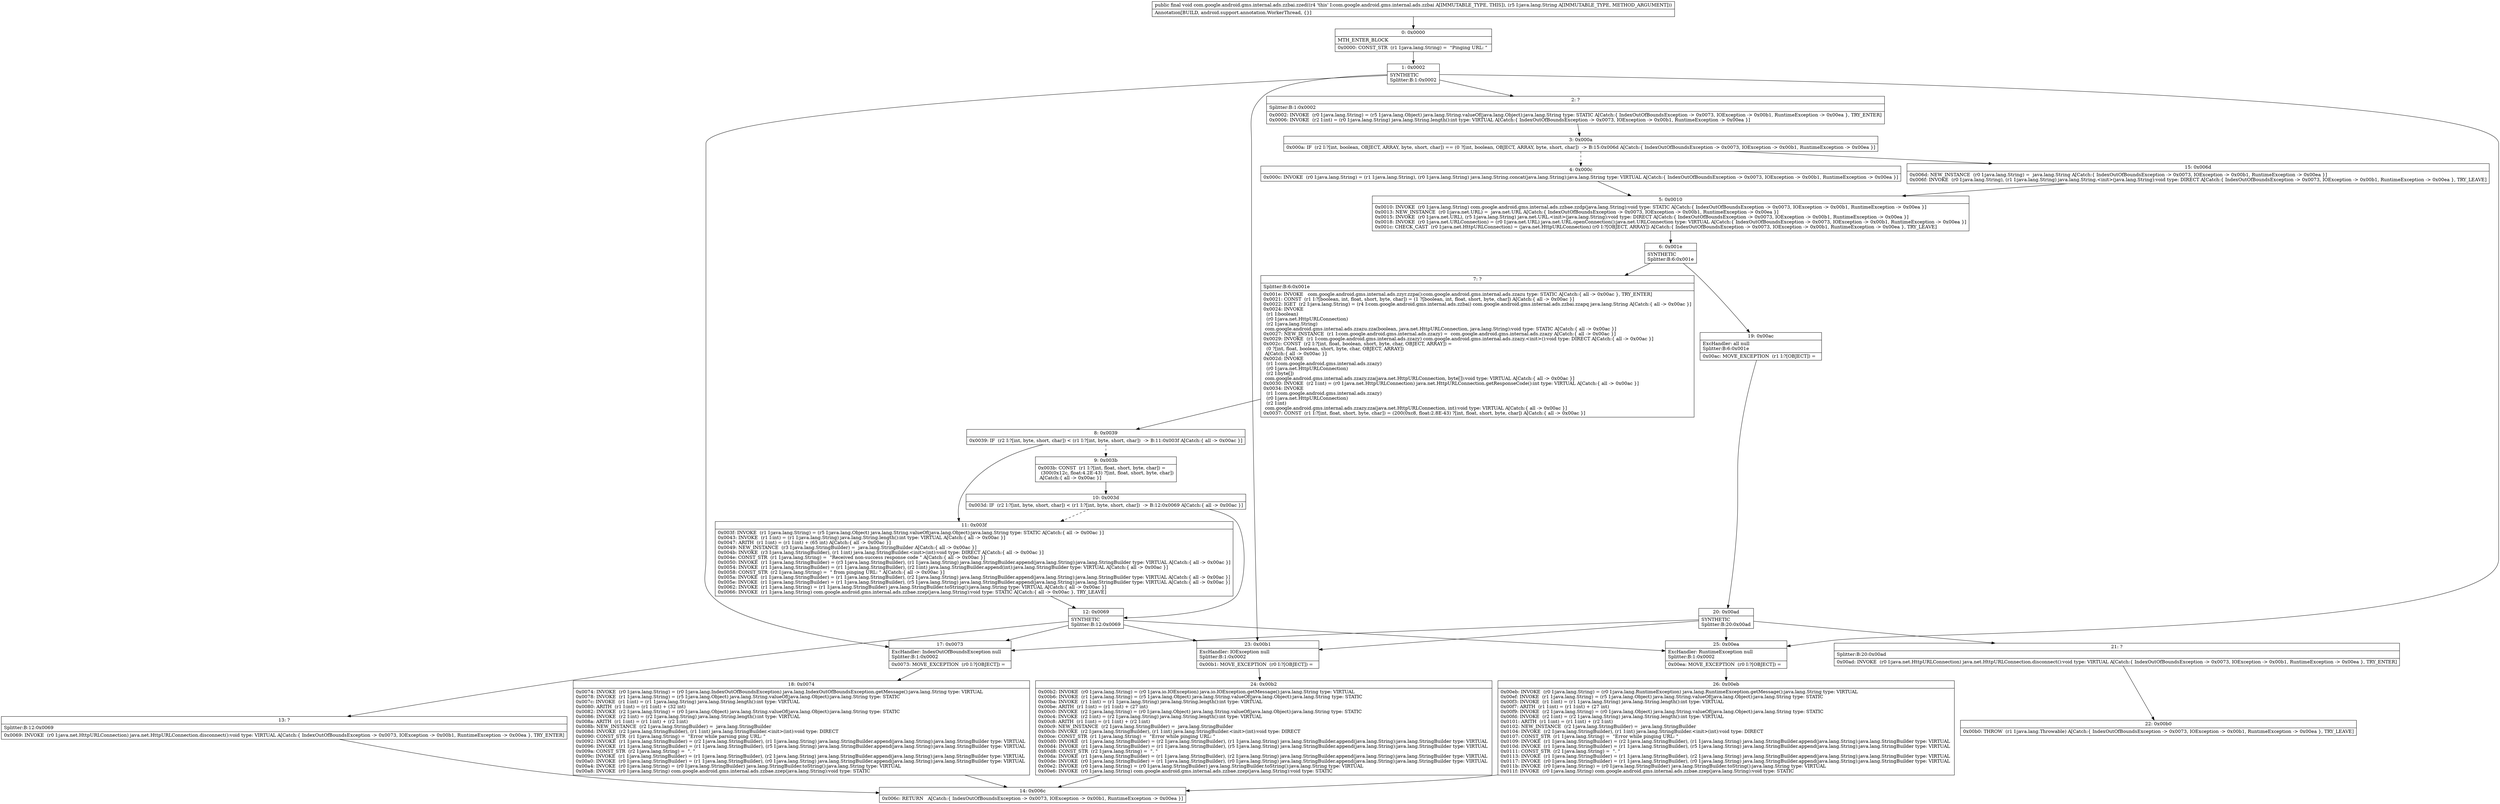digraph "CFG forcom.google.android.gms.internal.ads.zzbai.zzed(Ljava\/lang\/String;)V" {
Node_0 [shape=record,label="{0\:\ 0x0000|MTH_ENTER_BLOCK\l|0x0000: CONST_STR  (r1 I:java.lang.String) =  \"Pinging URL: \" \l}"];
Node_1 [shape=record,label="{1\:\ 0x0002|SYNTHETIC\lSplitter:B:1:0x0002\l}"];
Node_2 [shape=record,label="{2\:\ ?|Splitter:B:1:0x0002\l|0x0002: INVOKE  (r0 I:java.lang.String) = (r5 I:java.lang.Object) java.lang.String.valueOf(java.lang.Object):java.lang.String type: STATIC A[Catch:\{ IndexOutOfBoundsException \-\> 0x0073, IOException \-\> 0x00b1, RuntimeException \-\> 0x00ea \}, TRY_ENTER]\l0x0006: INVOKE  (r2 I:int) = (r0 I:java.lang.String) java.lang.String.length():int type: VIRTUAL A[Catch:\{ IndexOutOfBoundsException \-\> 0x0073, IOException \-\> 0x00b1, RuntimeException \-\> 0x00ea \}]\l}"];
Node_3 [shape=record,label="{3\:\ 0x000a|0x000a: IF  (r2 I:?[int, boolean, OBJECT, ARRAY, byte, short, char]) == (0 ?[int, boolean, OBJECT, ARRAY, byte, short, char])  \-\> B:15:0x006d A[Catch:\{ IndexOutOfBoundsException \-\> 0x0073, IOException \-\> 0x00b1, RuntimeException \-\> 0x00ea \}]\l}"];
Node_4 [shape=record,label="{4\:\ 0x000c|0x000c: INVOKE  (r0 I:java.lang.String) = (r1 I:java.lang.String), (r0 I:java.lang.String) java.lang.String.concat(java.lang.String):java.lang.String type: VIRTUAL A[Catch:\{ IndexOutOfBoundsException \-\> 0x0073, IOException \-\> 0x00b1, RuntimeException \-\> 0x00ea \}]\l}"];
Node_5 [shape=record,label="{5\:\ 0x0010|0x0010: INVOKE  (r0 I:java.lang.String) com.google.android.gms.internal.ads.zzbae.zzdp(java.lang.String):void type: STATIC A[Catch:\{ IndexOutOfBoundsException \-\> 0x0073, IOException \-\> 0x00b1, RuntimeException \-\> 0x00ea \}]\l0x0013: NEW_INSTANCE  (r0 I:java.net.URL) =  java.net.URL A[Catch:\{ IndexOutOfBoundsException \-\> 0x0073, IOException \-\> 0x00b1, RuntimeException \-\> 0x00ea \}]\l0x0015: INVOKE  (r0 I:java.net.URL), (r5 I:java.lang.String) java.net.URL.\<init\>(java.lang.String):void type: DIRECT A[Catch:\{ IndexOutOfBoundsException \-\> 0x0073, IOException \-\> 0x00b1, RuntimeException \-\> 0x00ea \}]\l0x0018: INVOKE  (r0 I:java.net.URLConnection) = (r0 I:java.net.URL) java.net.URL.openConnection():java.net.URLConnection type: VIRTUAL A[Catch:\{ IndexOutOfBoundsException \-\> 0x0073, IOException \-\> 0x00b1, RuntimeException \-\> 0x00ea \}]\l0x001c: CHECK_CAST  (r0 I:java.net.HttpURLConnection) = (java.net.HttpURLConnection) (r0 I:?[OBJECT, ARRAY]) A[Catch:\{ IndexOutOfBoundsException \-\> 0x0073, IOException \-\> 0x00b1, RuntimeException \-\> 0x00ea \}, TRY_LEAVE]\l}"];
Node_6 [shape=record,label="{6\:\ 0x001e|SYNTHETIC\lSplitter:B:6:0x001e\l}"];
Node_7 [shape=record,label="{7\:\ ?|Splitter:B:6:0x001e\l|0x001e: INVOKE   com.google.android.gms.internal.ads.zzyr.zzpa():com.google.android.gms.internal.ads.zzazu type: STATIC A[Catch:\{ all \-\> 0x00ac \}, TRY_ENTER]\l0x0021: CONST  (r1 I:?[boolean, int, float, short, byte, char]) = (1 ?[boolean, int, float, short, byte, char]) A[Catch:\{ all \-\> 0x00ac \}]\l0x0022: IGET  (r2 I:java.lang.String) = (r4 I:com.google.android.gms.internal.ads.zzbai) com.google.android.gms.internal.ads.zzbai.zzapq java.lang.String A[Catch:\{ all \-\> 0x00ac \}]\l0x0024: INVOKE  \l  (r1 I:boolean)\l  (r0 I:java.net.HttpURLConnection)\l  (r2 I:java.lang.String)\l com.google.android.gms.internal.ads.zzazu.zza(boolean, java.net.HttpURLConnection, java.lang.String):void type: STATIC A[Catch:\{ all \-\> 0x00ac \}]\l0x0027: NEW_INSTANCE  (r1 I:com.google.android.gms.internal.ads.zzazy) =  com.google.android.gms.internal.ads.zzazy A[Catch:\{ all \-\> 0x00ac \}]\l0x0029: INVOKE  (r1 I:com.google.android.gms.internal.ads.zzazy) com.google.android.gms.internal.ads.zzazy.\<init\>():void type: DIRECT A[Catch:\{ all \-\> 0x00ac \}]\l0x002c: CONST  (r2 I:?[int, float, boolean, short, byte, char, OBJECT, ARRAY]) = \l  (0 ?[int, float, boolean, short, byte, char, OBJECT, ARRAY])\l A[Catch:\{ all \-\> 0x00ac \}]\l0x002d: INVOKE  \l  (r1 I:com.google.android.gms.internal.ads.zzazy)\l  (r0 I:java.net.HttpURLConnection)\l  (r2 I:byte[])\l com.google.android.gms.internal.ads.zzazy.zza(java.net.HttpURLConnection, byte[]):void type: VIRTUAL A[Catch:\{ all \-\> 0x00ac \}]\l0x0030: INVOKE  (r2 I:int) = (r0 I:java.net.HttpURLConnection) java.net.HttpURLConnection.getResponseCode():int type: VIRTUAL A[Catch:\{ all \-\> 0x00ac \}]\l0x0034: INVOKE  \l  (r1 I:com.google.android.gms.internal.ads.zzazy)\l  (r0 I:java.net.HttpURLConnection)\l  (r2 I:int)\l com.google.android.gms.internal.ads.zzazy.zza(java.net.HttpURLConnection, int):void type: VIRTUAL A[Catch:\{ all \-\> 0x00ac \}]\l0x0037: CONST  (r1 I:?[int, float, short, byte, char]) = (200(0xc8, float:2.8E\-43) ?[int, float, short, byte, char]) A[Catch:\{ all \-\> 0x00ac \}]\l}"];
Node_8 [shape=record,label="{8\:\ 0x0039|0x0039: IF  (r2 I:?[int, byte, short, char]) \< (r1 I:?[int, byte, short, char])  \-\> B:11:0x003f A[Catch:\{ all \-\> 0x00ac \}]\l}"];
Node_9 [shape=record,label="{9\:\ 0x003b|0x003b: CONST  (r1 I:?[int, float, short, byte, char]) = \l  (300(0x12c, float:4.2E\-43) ?[int, float, short, byte, char])\l A[Catch:\{ all \-\> 0x00ac \}]\l}"];
Node_10 [shape=record,label="{10\:\ 0x003d|0x003d: IF  (r2 I:?[int, byte, short, char]) \< (r1 I:?[int, byte, short, char])  \-\> B:12:0x0069 A[Catch:\{ all \-\> 0x00ac \}]\l}"];
Node_11 [shape=record,label="{11\:\ 0x003f|0x003f: INVOKE  (r1 I:java.lang.String) = (r5 I:java.lang.Object) java.lang.String.valueOf(java.lang.Object):java.lang.String type: STATIC A[Catch:\{ all \-\> 0x00ac \}]\l0x0043: INVOKE  (r1 I:int) = (r1 I:java.lang.String) java.lang.String.length():int type: VIRTUAL A[Catch:\{ all \-\> 0x00ac \}]\l0x0047: ARITH  (r1 I:int) = (r1 I:int) + (65 int) A[Catch:\{ all \-\> 0x00ac \}]\l0x0049: NEW_INSTANCE  (r3 I:java.lang.StringBuilder) =  java.lang.StringBuilder A[Catch:\{ all \-\> 0x00ac \}]\l0x004b: INVOKE  (r3 I:java.lang.StringBuilder), (r1 I:int) java.lang.StringBuilder.\<init\>(int):void type: DIRECT A[Catch:\{ all \-\> 0x00ac \}]\l0x004e: CONST_STR  (r1 I:java.lang.String) =  \"Received non\-success response code \" A[Catch:\{ all \-\> 0x00ac \}]\l0x0050: INVOKE  (r1 I:java.lang.StringBuilder) = (r3 I:java.lang.StringBuilder), (r1 I:java.lang.String) java.lang.StringBuilder.append(java.lang.String):java.lang.StringBuilder type: VIRTUAL A[Catch:\{ all \-\> 0x00ac \}]\l0x0054: INVOKE  (r1 I:java.lang.StringBuilder) = (r1 I:java.lang.StringBuilder), (r2 I:int) java.lang.StringBuilder.append(int):java.lang.StringBuilder type: VIRTUAL A[Catch:\{ all \-\> 0x00ac \}]\l0x0058: CONST_STR  (r2 I:java.lang.String) =  \" from pinging URL: \" A[Catch:\{ all \-\> 0x00ac \}]\l0x005a: INVOKE  (r1 I:java.lang.StringBuilder) = (r1 I:java.lang.StringBuilder), (r2 I:java.lang.String) java.lang.StringBuilder.append(java.lang.String):java.lang.StringBuilder type: VIRTUAL A[Catch:\{ all \-\> 0x00ac \}]\l0x005e: INVOKE  (r1 I:java.lang.StringBuilder) = (r1 I:java.lang.StringBuilder), (r5 I:java.lang.String) java.lang.StringBuilder.append(java.lang.String):java.lang.StringBuilder type: VIRTUAL A[Catch:\{ all \-\> 0x00ac \}]\l0x0062: INVOKE  (r1 I:java.lang.String) = (r1 I:java.lang.StringBuilder) java.lang.StringBuilder.toString():java.lang.String type: VIRTUAL A[Catch:\{ all \-\> 0x00ac \}]\l0x0066: INVOKE  (r1 I:java.lang.String) com.google.android.gms.internal.ads.zzbae.zzep(java.lang.String):void type: STATIC A[Catch:\{ all \-\> 0x00ac \}, TRY_LEAVE]\l}"];
Node_12 [shape=record,label="{12\:\ 0x0069|SYNTHETIC\lSplitter:B:12:0x0069\l}"];
Node_13 [shape=record,label="{13\:\ ?|Splitter:B:12:0x0069\l|0x0069: INVOKE  (r0 I:java.net.HttpURLConnection) java.net.HttpURLConnection.disconnect():void type: VIRTUAL A[Catch:\{ IndexOutOfBoundsException \-\> 0x0073, IOException \-\> 0x00b1, RuntimeException \-\> 0x00ea \}, TRY_ENTER]\l}"];
Node_14 [shape=record,label="{14\:\ 0x006c|0x006c: RETURN   A[Catch:\{ IndexOutOfBoundsException \-\> 0x0073, IOException \-\> 0x00b1, RuntimeException \-\> 0x00ea \}]\l}"];
Node_15 [shape=record,label="{15\:\ 0x006d|0x006d: NEW_INSTANCE  (r0 I:java.lang.String) =  java.lang.String A[Catch:\{ IndexOutOfBoundsException \-\> 0x0073, IOException \-\> 0x00b1, RuntimeException \-\> 0x00ea \}]\l0x006f: INVOKE  (r0 I:java.lang.String), (r1 I:java.lang.String) java.lang.String.\<init\>(java.lang.String):void type: DIRECT A[Catch:\{ IndexOutOfBoundsException \-\> 0x0073, IOException \-\> 0x00b1, RuntimeException \-\> 0x00ea \}, TRY_LEAVE]\l}"];
Node_17 [shape=record,label="{17\:\ 0x0073|ExcHandler: IndexOutOfBoundsException null\lSplitter:B:1:0x0002\l|0x0073: MOVE_EXCEPTION  (r0 I:?[OBJECT]) =  \l}"];
Node_18 [shape=record,label="{18\:\ 0x0074|0x0074: INVOKE  (r0 I:java.lang.String) = (r0 I:java.lang.IndexOutOfBoundsException) java.lang.IndexOutOfBoundsException.getMessage():java.lang.String type: VIRTUAL \l0x0078: INVOKE  (r1 I:java.lang.String) = (r5 I:java.lang.Object) java.lang.String.valueOf(java.lang.Object):java.lang.String type: STATIC \l0x007c: INVOKE  (r1 I:int) = (r1 I:java.lang.String) java.lang.String.length():int type: VIRTUAL \l0x0080: ARITH  (r1 I:int) = (r1 I:int) + (32 int) \l0x0082: INVOKE  (r2 I:java.lang.String) = (r0 I:java.lang.Object) java.lang.String.valueOf(java.lang.Object):java.lang.String type: STATIC \l0x0086: INVOKE  (r2 I:int) = (r2 I:java.lang.String) java.lang.String.length():int type: VIRTUAL \l0x008a: ARITH  (r1 I:int) = (r1 I:int) + (r2 I:int) \l0x008b: NEW_INSTANCE  (r2 I:java.lang.StringBuilder) =  java.lang.StringBuilder \l0x008d: INVOKE  (r2 I:java.lang.StringBuilder), (r1 I:int) java.lang.StringBuilder.\<init\>(int):void type: DIRECT \l0x0090: CONST_STR  (r1 I:java.lang.String) =  \"Error while parsing ping URL: \" \l0x0092: INVOKE  (r1 I:java.lang.StringBuilder) = (r2 I:java.lang.StringBuilder), (r1 I:java.lang.String) java.lang.StringBuilder.append(java.lang.String):java.lang.StringBuilder type: VIRTUAL \l0x0096: INVOKE  (r1 I:java.lang.StringBuilder) = (r1 I:java.lang.StringBuilder), (r5 I:java.lang.String) java.lang.StringBuilder.append(java.lang.String):java.lang.StringBuilder type: VIRTUAL \l0x009a: CONST_STR  (r2 I:java.lang.String) =  \". \" \l0x009c: INVOKE  (r1 I:java.lang.StringBuilder) = (r1 I:java.lang.StringBuilder), (r2 I:java.lang.String) java.lang.StringBuilder.append(java.lang.String):java.lang.StringBuilder type: VIRTUAL \l0x00a0: INVOKE  (r0 I:java.lang.StringBuilder) = (r1 I:java.lang.StringBuilder), (r0 I:java.lang.String) java.lang.StringBuilder.append(java.lang.String):java.lang.StringBuilder type: VIRTUAL \l0x00a4: INVOKE  (r0 I:java.lang.String) = (r0 I:java.lang.StringBuilder) java.lang.StringBuilder.toString():java.lang.String type: VIRTUAL \l0x00a8: INVOKE  (r0 I:java.lang.String) com.google.android.gms.internal.ads.zzbae.zzep(java.lang.String):void type: STATIC \l}"];
Node_19 [shape=record,label="{19\:\ 0x00ac|ExcHandler: all null\lSplitter:B:6:0x001e\l|0x00ac: MOVE_EXCEPTION  (r1 I:?[OBJECT]) =  \l}"];
Node_20 [shape=record,label="{20\:\ 0x00ad|SYNTHETIC\lSplitter:B:20:0x00ad\l}"];
Node_21 [shape=record,label="{21\:\ ?|Splitter:B:20:0x00ad\l|0x00ad: INVOKE  (r0 I:java.net.HttpURLConnection) java.net.HttpURLConnection.disconnect():void type: VIRTUAL A[Catch:\{ IndexOutOfBoundsException \-\> 0x0073, IOException \-\> 0x00b1, RuntimeException \-\> 0x00ea \}, TRY_ENTER]\l}"];
Node_22 [shape=record,label="{22\:\ 0x00b0|0x00b0: THROW  (r1 I:java.lang.Throwable) A[Catch:\{ IndexOutOfBoundsException \-\> 0x0073, IOException \-\> 0x00b1, RuntimeException \-\> 0x00ea \}, TRY_LEAVE]\l}"];
Node_23 [shape=record,label="{23\:\ 0x00b1|ExcHandler: IOException null\lSplitter:B:1:0x0002\l|0x00b1: MOVE_EXCEPTION  (r0 I:?[OBJECT]) =  \l}"];
Node_24 [shape=record,label="{24\:\ 0x00b2|0x00b2: INVOKE  (r0 I:java.lang.String) = (r0 I:java.io.IOException) java.io.IOException.getMessage():java.lang.String type: VIRTUAL \l0x00b6: INVOKE  (r1 I:java.lang.String) = (r5 I:java.lang.Object) java.lang.String.valueOf(java.lang.Object):java.lang.String type: STATIC \l0x00ba: INVOKE  (r1 I:int) = (r1 I:java.lang.String) java.lang.String.length():int type: VIRTUAL \l0x00be: ARITH  (r1 I:int) = (r1 I:int) + (27 int) \l0x00c0: INVOKE  (r2 I:java.lang.String) = (r0 I:java.lang.Object) java.lang.String.valueOf(java.lang.Object):java.lang.String type: STATIC \l0x00c4: INVOKE  (r2 I:int) = (r2 I:java.lang.String) java.lang.String.length():int type: VIRTUAL \l0x00c8: ARITH  (r1 I:int) = (r1 I:int) + (r2 I:int) \l0x00c9: NEW_INSTANCE  (r2 I:java.lang.StringBuilder) =  java.lang.StringBuilder \l0x00cb: INVOKE  (r2 I:java.lang.StringBuilder), (r1 I:int) java.lang.StringBuilder.\<init\>(int):void type: DIRECT \l0x00ce: CONST_STR  (r1 I:java.lang.String) =  \"Error while pinging URL: \" \l0x00d0: INVOKE  (r1 I:java.lang.StringBuilder) = (r2 I:java.lang.StringBuilder), (r1 I:java.lang.String) java.lang.StringBuilder.append(java.lang.String):java.lang.StringBuilder type: VIRTUAL \l0x00d4: INVOKE  (r1 I:java.lang.StringBuilder) = (r1 I:java.lang.StringBuilder), (r5 I:java.lang.String) java.lang.StringBuilder.append(java.lang.String):java.lang.StringBuilder type: VIRTUAL \l0x00d8: CONST_STR  (r2 I:java.lang.String) =  \". \" \l0x00da: INVOKE  (r1 I:java.lang.StringBuilder) = (r1 I:java.lang.StringBuilder), (r2 I:java.lang.String) java.lang.StringBuilder.append(java.lang.String):java.lang.StringBuilder type: VIRTUAL \l0x00de: INVOKE  (r0 I:java.lang.StringBuilder) = (r1 I:java.lang.StringBuilder), (r0 I:java.lang.String) java.lang.StringBuilder.append(java.lang.String):java.lang.StringBuilder type: VIRTUAL \l0x00e2: INVOKE  (r0 I:java.lang.String) = (r0 I:java.lang.StringBuilder) java.lang.StringBuilder.toString():java.lang.String type: VIRTUAL \l0x00e6: INVOKE  (r0 I:java.lang.String) com.google.android.gms.internal.ads.zzbae.zzep(java.lang.String):void type: STATIC \l}"];
Node_25 [shape=record,label="{25\:\ 0x00ea|ExcHandler: RuntimeException null\lSplitter:B:1:0x0002\l|0x00ea: MOVE_EXCEPTION  (r0 I:?[OBJECT]) =  \l}"];
Node_26 [shape=record,label="{26\:\ 0x00eb|0x00eb: INVOKE  (r0 I:java.lang.String) = (r0 I:java.lang.RuntimeException) java.lang.RuntimeException.getMessage():java.lang.String type: VIRTUAL \l0x00ef: INVOKE  (r1 I:java.lang.String) = (r5 I:java.lang.Object) java.lang.String.valueOf(java.lang.Object):java.lang.String type: STATIC \l0x00f3: INVOKE  (r1 I:int) = (r1 I:java.lang.String) java.lang.String.length():int type: VIRTUAL \l0x00f7: ARITH  (r1 I:int) = (r1 I:int) + (27 int) \l0x00f9: INVOKE  (r2 I:java.lang.String) = (r0 I:java.lang.Object) java.lang.String.valueOf(java.lang.Object):java.lang.String type: STATIC \l0x00fd: INVOKE  (r2 I:int) = (r2 I:java.lang.String) java.lang.String.length():int type: VIRTUAL \l0x0101: ARITH  (r1 I:int) = (r1 I:int) + (r2 I:int) \l0x0102: NEW_INSTANCE  (r2 I:java.lang.StringBuilder) =  java.lang.StringBuilder \l0x0104: INVOKE  (r2 I:java.lang.StringBuilder), (r1 I:int) java.lang.StringBuilder.\<init\>(int):void type: DIRECT \l0x0107: CONST_STR  (r1 I:java.lang.String) =  \"Error while pinging URL: \" \l0x0109: INVOKE  (r1 I:java.lang.StringBuilder) = (r2 I:java.lang.StringBuilder), (r1 I:java.lang.String) java.lang.StringBuilder.append(java.lang.String):java.lang.StringBuilder type: VIRTUAL \l0x010d: INVOKE  (r1 I:java.lang.StringBuilder) = (r1 I:java.lang.StringBuilder), (r5 I:java.lang.String) java.lang.StringBuilder.append(java.lang.String):java.lang.StringBuilder type: VIRTUAL \l0x0111: CONST_STR  (r2 I:java.lang.String) =  \". \" \l0x0113: INVOKE  (r1 I:java.lang.StringBuilder) = (r1 I:java.lang.StringBuilder), (r2 I:java.lang.String) java.lang.StringBuilder.append(java.lang.String):java.lang.StringBuilder type: VIRTUAL \l0x0117: INVOKE  (r0 I:java.lang.StringBuilder) = (r1 I:java.lang.StringBuilder), (r0 I:java.lang.String) java.lang.StringBuilder.append(java.lang.String):java.lang.StringBuilder type: VIRTUAL \l0x011b: INVOKE  (r0 I:java.lang.String) = (r0 I:java.lang.StringBuilder) java.lang.StringBuilder.toString():java.lang.String type: VIRTUAL \l0x011f: INVOKE  (r0 I:java.lang.String) com.google.android.gms.internal.ads.zzbae.zzep(java.lang.String):void type: STATIC \l}"];
MethodNode[shape=record,label="{public final void com.google.android.gms.internal.ads.zzbai.zzed((r4 'this' I:com.google.android.gms.internal.ads.zzbai A[IMMUTABLE_TYPE, THIS]), (r5 I:java.lang.String A[IMMUTABLE_TYPE, METHOD_ARGUMENT]))  | Annotation[BUILD, android.support.annotation.WorkerThread, \{\}]\l}"];
MethodNode -> Node_0;
Node_0 -> Node_1;
Node_1 -> Node_2;
Node_1 -> Node_17;
Node_1 -> Node_23;
Node_1 -> Node_25;
Node_2 -> Node_3;
Node_3 -> Node_4[style=dashed];
Node_3 -> Node_15;
Node_4 -> Node_5;
Node_5 -> Node_6;
Node_6 -> Node_7;
Node_6 -> Node_19;
Node_7 -> Node_8;
Node_8 -> Node_9[style=dashed];
Node_8 -> Node_11;
Node_9 -> Node_10;
Node_10 -> Node_11[style=dashed];
Node_10 -> Node_12;
Node_11 -> Node_12;
Node_12 -> Node_13;
Node_12 -> Node_17;
Node_12 -> Node_23;
Node_12 -> Node_25;
Node_13 -> Node_14;
Node_15 -> Node_5;
Node_17 -> Node_18;
Node_18 -> Node_14;
Node_19 -> Node_20;
Node_20 -> Node_21;
Node_20 -> Node_17;
Node_20 -> Node_23;
Node_20 -> Node_25;
Node_21 -> Node_22;
Node_23 -> Node_24;
Node_24 -> Node_14;
Node_25 -> Node_26;
Node_26 -> Node_14;
}


